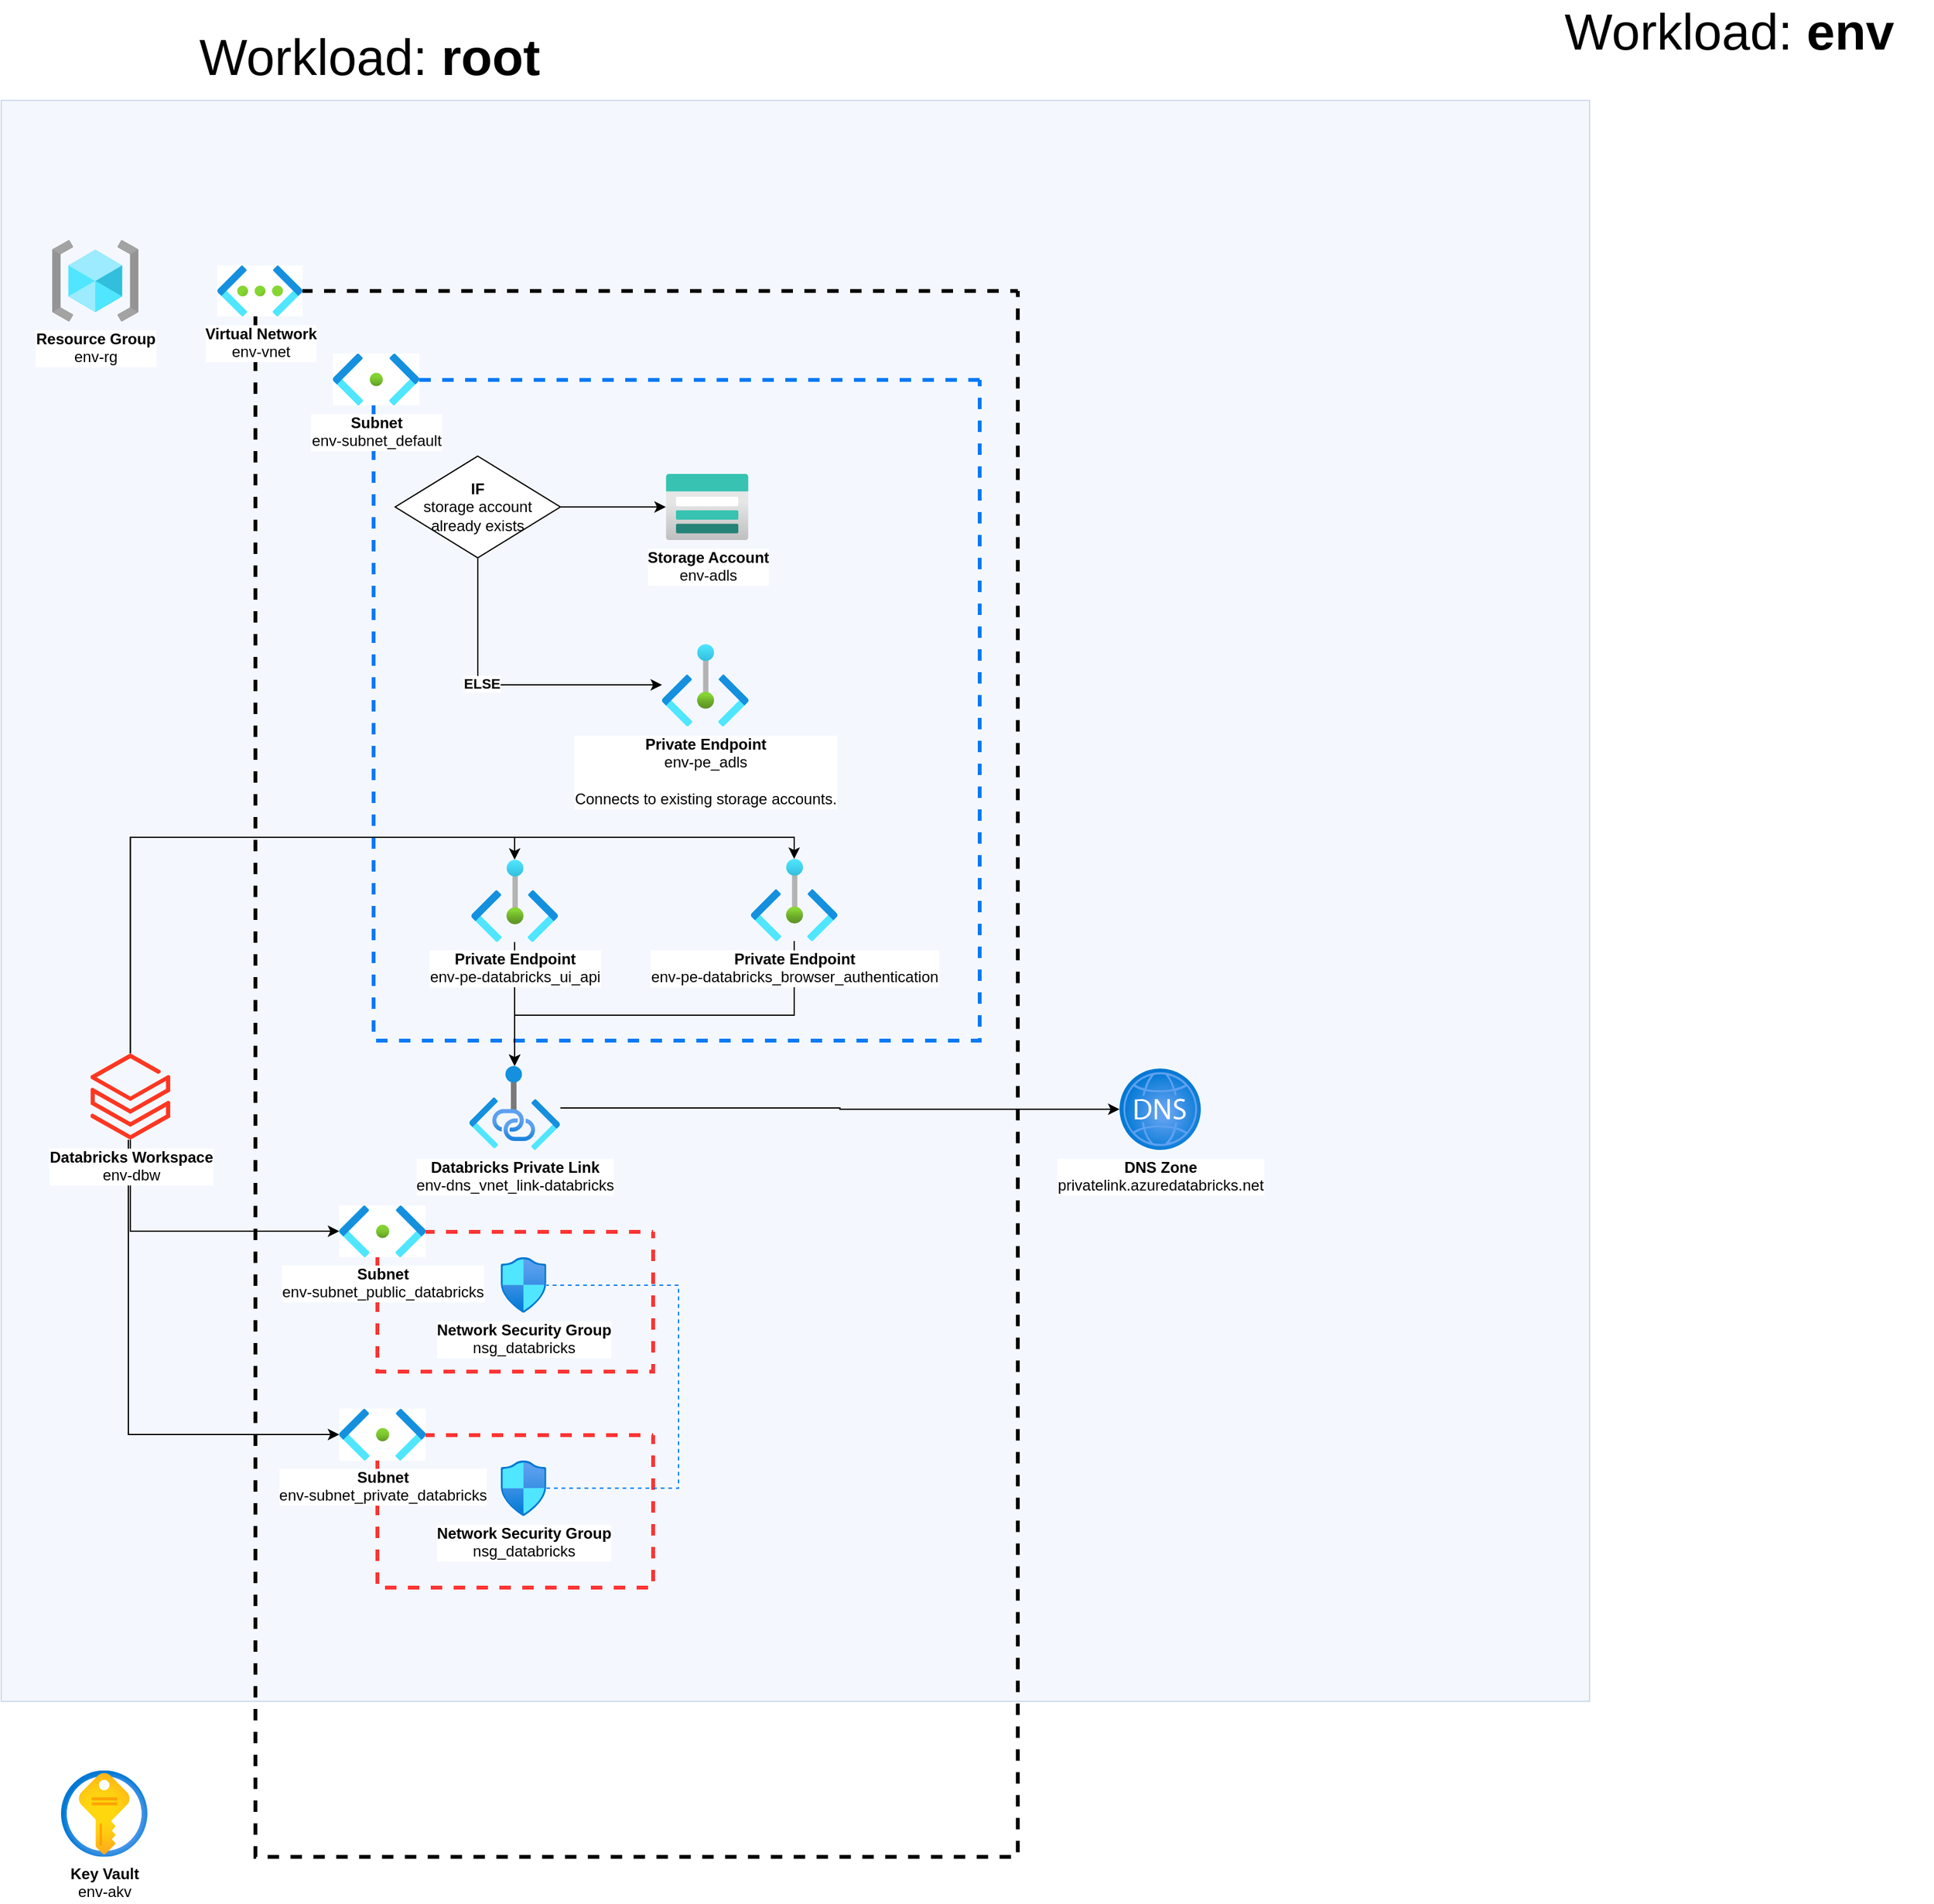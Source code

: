 <mxfile version="24.0.7" type="github">
  <diagram name="Page-1" id="SkEKgCQDsDRQQQ8Bk1pQ">
    <mxGraphModel dx="1123" dy="1750" grid="1" gridSize="10" guides="1" tooltips="1" connect="1" arrows="1" fold="1" page="1" pageScale="1" pageWidth="850" pageHeight="1100" math="0" shadow="0">
      <root>
        <mxCell id="0" />
        <mxCell id="1" parent="0" />
        <mxCell id="ZaWyxYJnoPDAj6jRP7Kb-4" value="" style="rounded=0;whiteSpace=wrap;html=1;fillColor=#dae8fc;strokeColor=#6c8ebf;opacity=30;movable=0;resizable=0;rotatable=0;deletable=0;editable=0;locked=1;connectable=0;" vertex="1" parent="1">
          <mxGeometry y="-110" width="1250" height="1260" as="geometry" />
        </mxCell>
        <mxCell id="ZaWyxYJnoPDAj6jRP7Kb-5" value="&lt;font style=&quot;font-size: 40px;&quot;&gt;Workload:&lt;b&gt; root&lt;/b&gt;&lt;/font&gt;" style="text;html=1;align=center;verticalAlign=middle;whiteSpace=wrap;rounded=0;" vertex="1" parent="1">
          <mxGeometry x="130" y="-160" width="320" height="30" as="geometry" />
        </mxCell>
        <mxCell id="ZaWyxYJnoPDAj6jRP7Kb-9" value="&lt;font style=&quot;font-size: 40px;&quot;&gt;Workload:&lt;b&gt; env&lt;/b&gt;&lt;/font&gt;" style="text;html=1;align=center;verticalAlign=middle;whiteSpace=wrap;rounded=0;" vertex="1" parent="1">
          <mxGeometry x="1200" y="-180" width="320" height="30" as="geometry" />
        </mxCell>
        <mxCell id="ZaWyxYJnoPDAj6jRP7Kb-11" value="&lt;b&gt;Resource Group&lt;/b&gt;&lt;div&gt;env-rg&lt;/div&gt;" style="image;aspect=fixed;html=1;points=[];align=center;fontSize=12;image=img/lib/azure2/general/Resource_Groups.svg;" vertex="1" parent="1">
          <mxGeometry x="40" width="68" height="64" as="geometry" />
        </mxCell>
        <mxCell id="ZaWyxYJnoPDAj6jRP7Kb-14" value="&lt;b&gt;Storage Account&lt;/b&gt;&lt;div&gt;env-adls&lt;/div&gt;" style="image;aspect=fixed;html=1;points=[];align=center;fontSize=12;image=img/lib/azure2/storage/Storage_Accounts.svg;" vertex="1" parent="1">
          <mxGeometry x="523" y="184" width="65" height="52" as="geometry" />
        </mxCell>
        <mxCell id="ZaWyxYJnoPDAj6jRP7Kb-19" style="edgeStyle=orthogonalEdgeStyle;rounded=0;orthogonalLoop=1;jettySize=auto;html=1;" edge="1" parent="1" source="ZaWyxYJnoPDAj6jRP7Kb-16" target="ZaWyxYJnoPDAj6jRP7Kb-18">
          <mxGeometry relative="1" as="geometry">
            <Array as="points">
              <mxPoint x="375" y="350" />
            </Array>
          </mxGeometry>
        </mxCell>
        <mxCell id="ZaWyxYJnoPDAj6jRP7Kb-20" value="&lt;b&gt;ELSE&lt;/b&gt;" style="edgeLabel;html=1;align=center;verticalAlign=middle;resizable=0;points=[];" vertex="1" connectable="0" parent="ZaWyxYJnoPDAj6jRP7Kb-19">
          <mxGeometry x="0.092" y="1" relative="1" as="geometry">
            <mxPoint x="-31" as="offset" />
          </mxGeometry>
        </mxCell>
        <mxCell id="ZaWyxYJnoPDAj6jRP7Kb-45" style="edgeStyle=orthogonalEdgeStyle;rounded=0;orthogonalLoop=1;jettySize=auto;html=1;" edge="1" parent="1" source="ZaWyxYJnoPDAj6jRP7Kb-16" target="ZaWyxYJnoPDAj6jRP7Kb-14">
          <mxGeometry relative="1" as="geometry" />
        </mxCell>
        <mxCell id="ZaWyxYJnoPDAj6jRP7Kb-16" value="&lt;b&gt;IF&lt;/b&gt;&lt;div&gt;storage account already exists&lt;/div&gt;" style="rhombus;whiteSpace=wrap;html=1;" vertex="1" parent="1">
          <mxGeometry x="310" y="170" width="130" height="80" as="geometry" />
        </mxCell>
        <mxCell id="ZaWyxYJnoPDAj6jRP7Kb-18" value="&lt;b&gt;Private Endpoint&lt;/b&gt;&lt;div&gt;env-pe_adls&lt;/div&gt;&lt;div&gt;&lt;br&gt;&lt;/div&gt;&lt;div&gt;Connects to existing storage accounts.&lt;/div&gt;" style="image;aspect=fixed;html=1;points=[];align=center;fontSize=12;image=img/lib/azure2/other/Private_Endpoints.svg;" vertex="1" parent="1">
          <mxGeometry x="520" y="318" width="68" height="64.68" as="geometry" />
        </mxCell>
        <mxCell id="ZaWyxYJnoPDAj6jRP7Kb-28" value="" style="swimlane;startSize=0;fillColor=none;strokeWidth=3;dashed=1;strokeColor=#007AF5;" vertex="1" parent="1">
          <mxGeometry x="293" y="110" width="477" height="520" as="geometry" />
        </mxCell>
        <mxCell id="ZaWyxYJnoPDAj6jRP7Kb-24" value="" style="swimlane;startSize=0;fillColor=none;strokeWidth=3;dashed=1;" vertex="1" parent="1">
          <mxGeometry x="200" y="40" width="600" height="1232.36" as="geometry" />
        </mxCell>
        <mxCell id="ZaWyxYJnoPDAj6jRP7Kb-27" value="&lt;b&gt;Subnet&lt;/b&gt;&lt;div&gt;env-subnet_default&lt;/div&gt;" style="image;aspect=fixed;html=1;points=[];align=center;fontSize=12;image=img/lib/azure2/networking/Subnet.svg;imageBackground=default;" vertex="1" parent="ZaWyxYJnoPDAj6jRP7Kb-24">
          <mxGeometry x="61" y="49.28" width="68" height="40.72" as="geometry" />
        </mxCell>
        <mxCell id="ZaWyxYJnoPDAj6jRP7Kb-58" style="edgeStyle=orthogonalEdgeStyle;rounded=0;orthogonalLoop=1;jettySize=auto;html=1;" edge="1" parent="ZaWyxYJnoPDAj6jRP7Kb-24" source="ZaWyxYJnoPDAj6jRP7Kb-48" target="ZaWyxYJnoPDAj6jRP7Kb-43">
          <mxGeometry relative="1" as="geometry">
            <Array as="points">
              <mxPoint x="424" y="570" />
              <mxPoint x="204" y="570" />
            </Array>
          </mxGeometry>
        </mxCell>
        <mxCell id="ZaWyxYJnoPDAj6jRP7Kb-48" value="&lt;b&gt;Private Endpoint&lt;/b&gt;&lt;div&gt;env-pe-databricks_browser_authentication&lt;/div&gt;" style="image;aspect=fixed;html=1;points=[];align=center;fontSize=12;image=img/lib/azure2/other/Private_Endpoints.svg;" vertex="1" parent="ZaWyxYJnoPDAj6jRP7Kb-24">
          <mxGeometry x="390" y="447.0" width="68" height="64.68" as="geometry" />
        </mxCell>
        <mxCell id="ZaWyxYJnoPDAj6jRP7Kb-32" value="" style="swimlane;startSize=0;fillColor=none;strokeWidth=3;dashed=1;strokeColor=#FF3333;" vertex="1" parent="ZaWyxYJnoPDAj6jRP7Kb-24">
          <mxGeometry x="96" y="740.47" width="217" height="110" as="geometry" />
        </mxCell>
        <mxCell id="ZaWyxYJnoPDAj6jRP7Kb-33" value="&lt;b&gt;Subnet&lt;/b&gt;&lt;div&gt;env-subnet_public_databricks&lt;/div&gt;" style="image;aspect=fixed;html=1;points=[];align=center;fontSize=12;image=img/lib/azure2/networking/Subnet.svg;imageBackground=default;" vertex="1" parent="ZaWyxYJnoPDAj6jRP7Kb-32">
          <mxGeometry x="-30" y="-20.72" width="68" height="40.72" as="geometry" />
        </mxCell>
        <mxCell id="ZaWyxYJnoPDAj6jRP7Kb-40" value="&lt;b&gt;Network Security Group&lt;/b&gt;&lt;div&gt;nsg_databricks&lt;/div&gt;" style="image;aspect=fixed;html=1;points=[];align=center;fontSize=12;image=img/lib/azure2/networking/Network_Security_Groups.svg;" vertex="1" parent="ZaWyxYJnoPDAj6jRP7Kb-32">
          <mxGeometry x="97" y="20" width="35.94" height="43.64" as="geometry" />
        </mxCell>
        <mxCell id="ZaWyxYJnoPDAj6jRP7Kb-34" value="" style="swimlane;startSize=0;fillColor=none;strokeWidth=3;dashed=1;strokeColor=#FF3333;" vertex="1" parent="ZaWyxYJnoPDAj6jRP7Kb-24">
          <mxGeometry x="96" y="900.47" width="217" height="120" as="geometry" />
        </mxCell>
        <mxCell id="ZaWyxYJnoPDAj6jRP7Kb-35" value="&lt;b&gt;Subnet&lt;/b&gt;&lt;div&gt;env-subnet_private_databricks&lt;/div&gt;" style="image;aspect=fixed;html=1;points=[];align=center;fontSize=12;image=img/lib/azure2/networking/Subnet.svg;imageBackground=default;" vertex="1" parent="ZaWyxYJnoPDAj6jRP7Kb-34">
          <mxGeometry x="-30" y="-20.72" width="68" height="40.72" as="geometry" />
        </mxCell>
        <mxCell id="ZaWyxYJnoPDAj6jRP7Kb-50" value="" style="edgeStyle=orthogonalEdgeStyle;rounded=0;orthogonalLoop=1;jettySize=auto;html=1;endArrow=none;endFill=0;strokeColor=#007AF5;dashed=1;" edge="1" parent="ZaWyxYJnoPDAj6jRP7Kb-24" source="ZaWyxYJnoPDAj6jRP7Kb-41" target="ZaWyxYJnoPDAj6jRP7Kb-40">
          <mxGeometry relative="1" as="geometry">
            <mxPoint x="742" y="938.47" as="sourcePoint" />
            <mxPoint x="573" y="780.47" as="targetPoint" />
            <Array as="points">
              <mxPoint x="333" y="942.47" />
              <mxPoint x="333" y="782.47" />
            </Array>
          </mxGeometry>
        </mxCell>
        <mxCell id="ZaWyxYJnoPDAj6jRP7Kb-41" value="&lt;b&gt;Network Security Group&lt;/b&gt;&lt;div&gt;nsg_databricks&lt;/div&gt;" style="image;aspect=fixed;html=1;points=[];align=center;fontSize=12;image=img/lib/azure2/networking/Network_Security_Groups.svg;" vertex="1" parent="ZaWyxYJnoPDAj6jRP7Kb-24">
          <mxGeometry x="193" y="920.47" width="35.94" height="43.64" as="geometry" />
        </mxCell>
        <mxCell id="ZaWyxYJnoPDAj6jRP7Kb-12" value="&lt;b&gt;Key Vault&lt;/b&gt;&lt;div&gt;env-akv&lt;/div&gt;" style="image;aspect=fixed;html=1;points=[];align=center;fontSize=12;image=img/lib/azure2/security/Key_Vaults.svg;" vertex="1" parent="ZaWyxYJnoPDAj6jRP7Kb-24">
          <mxGeometry x="-153" y="1164.36" width="68" height="68" as="geometry" />
        </mxCell>
        <mxCell id="ZaWyxYJnoPDAj6jRP7Kb-43" value="&lt;b&gt;Databricks Private Link&lt;/b&gt;&lt;div&gt;env-dns_vnet_link-databricks&lt;/div&gt;" style="image;aspect=fixed;html=1;points=[];align=center;fontSize=12;image=img/lib/azure2/networking/Private_Link.svg;" vertex="1" parent="ZaWyxYJnoPDAj6jRP7Kb-24">
          <mxGeometry x="168" y="610" width="72" height="66" as="geometry" />
        </mxCell>
        <mxCell id="ZaWyxYJnoPDAj6jRP7Kb-51" style="edgeStyle=orthogonalEdgeStyle;rounded=0;orthogonalLoop=1;jettySize=auto;html=1;" edge="1" parent="ZaWyxYJnoPDAj6jRP7Kb-24" source="ZaWyxYJnoPDAj6jRP7Kb-30" target="ZaWyxYJnoPDAj6jRP7Kb-33">
          <mxGeometry relative="1" as="geometry">
            <mxPoint x="-67" y="740.221" as="sourcePoint" />
            <Array as="points">
              <mxPoint x="-98" y="740" />
            </Array>
          </mxGeometry>
        </mxCell>
        <mxCell id="ZaWyxYJnoPDAj6jRP7Kb-52" style="edgeStyle=orthogonalEdgeStyle;rounded=0;orthogonalLoop=1;jettySize=auto;html=1;" edge="1" parent="ZaWyxYJnoPDAj6jRP7Kb-24" source="ZaWyxYJnoPDAj6jRP7Kb-30" target="ZaWyxYJnoPDAj6jRP7Kb-35">
          <mxGeometry relative="1" as="geometry">
            <mxPoint x="-95.889" y="774.11" as="sourcePoint" />
            <Array as="points">
              <mxPoint x="-100" y="900" />
            </Array>
          </mxGeometry>
        </mxCell>
        <mxCell id="ZaWyxYJnoPDAj6jRP7Kb-56" style="edgeStyle=orthogonalEdgeStyle;rounded=0;orthogonalLoop=1;jettySize=auto;html=1;" edge="1" parent="ZaWyxYJnoPDAj6jRP7Kb-24" source="ZaWyxYJnoPDAj6jRP7Kb-30" target="ZaWyxYJnoPDAj6jRP7Kb-48">
          <mxGeometry relative="1" as="geometry">
            <Array as="points">
              <mxPoint x="-98" y="430" />
              <mxPoint x="424" y="430" />
            </Array>
          </mxGeometry>
        </mxCell>
        <mxCell id="ZaWyxYJnoPDAj6jRP7Kb-30" value="&lt;b&gt;Databricks Workspace&lt;/b&gt;&lt;div&gt;env-dbw&lt;/div&gt;" style="image;aspect=fixed;html=1;points=[];align=center;fontSize=12;image=img/lib/azure2/analytics/Azure_Databricks.svg;" vertex="1" parent="ZaWyxYJnoPDAj6jRP7Kb-24">
          <mxGeometry x="-129.8" y="600" width="62.8" height="68" as="geometry" />
        </mxCell>
        <mxCell id="ZaWyxYJnoPDAj6jRP7Kb-26" value="&lt;b&gt;Virtual Network&lt;/b&gt;&lt;div&gt;env-vnet&lt;/div&gt;" style="image;aspect=fixed;html=1;points=[];align=center;fontSize=12;image=img/lib/azure2/networking/Virtual_Networks.svg;imageBackground=default;" vertex="1" parent="1">
          <mxGeometry x="170" y="20" width="67" height="40" as="geometry" />
        </mxCell>
        <mxCell id="ZaWyxYJnoPDAj6jRP7Kb-57" style="edgeStyle=orthogonalEdgeStyle;rounded=0;orthogonalLoop=1;jettySize=auto;html=1;" edge="1" parent="1" source="ZaWyxYJnoPDAj6jRP7Kb-49" target="ZaWyxYJnoPDAj6jRP7Kb-43">
          <mxGeometry relative="1" as="geometry" />
        </mxCell>
        <mxCell id="ZaWyxYJnoPDAj6jRP7Kb-49" value="&lt;b&gt;Private Endpoint&lt;/b&gt;&lt;div&gt;env-pe-databricks_ui_api&lt;/div&gt;" style="image;aspect=fixed;html=1;points=[];align=center;fontSize=12;image=img/lib/azure2/other/Private_Endpoints.svg;" vertex="1" parent="1">
          <mxGeometry x="370" y="487.66" width="68" height="64.68" as="geometry" />
        </mxCell>
        <mxCell id="ZaWyxYJnoPDAj6jRP7Kb-55" style="edgeStyle=orthogonalEdgeStyle;rounded=0;orthogonalLoop=1;jettySize=auto;html=1;" edge="1" parent="1" source="ZaWyxYJnoPDAj6jRP7Kb-30" target="ZaWyxYJnoPDAj6jRP7Kb-49">
          <mxGeometry relative="1" as="geometry">
            <Array as="points">
              <mxPoint x="102" y="470" />
              <mxPoint x="404" y="470" />
            </Array>
          </mxGeometry>
        </mxCell>
        <mxCell id="ZaWyxYJnoPDAj6jRP7Kb-46" value="&lt;b&gt;DNS Zone&lt;/b&gt;&lt;div&gt;privatelink.azuredatabricks.net&lt;/div&gt;" style="image;aspect=fixed;html=1;points=[];align=center;fontSize=12;image=img/lib/azure2/networking/DNS_Zones.svg;" vertex="1" parent="1">
          <mxGeometry x="880" y="652" width="64" height="64" as="geometry" />
        </mxCell>
        <mxCell id="ZaWyxYJnoPDAj6jRP7Kb-47" style="edgeStyle=orthogonalEdgeStyle;rounded=0;orthogonalLoop=1;jettySize=auto;html=1;" edge="1" parent="1" source="ZaWyxYJnoPDAj6jRP7Kb-43" target="ZaWyxYJnoPDAj6jRP7Kb-46">
          <mxGeometry relative="1" as="geometry" />
        </mxCell>
      </root>
    </mxGraphModel>
  </diagram>
</mxfile>
